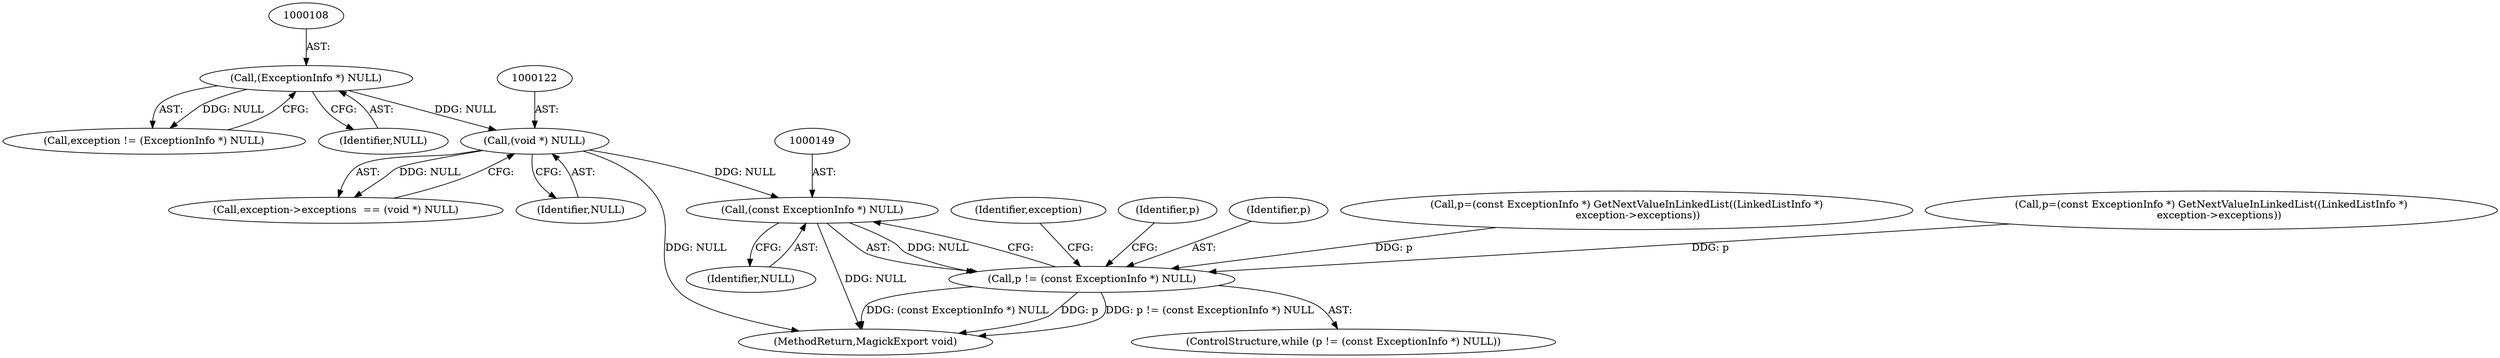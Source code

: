 digraph "1_ImageMagick_0474237508f39c4f783208123431815f1ededb76_2@del" {
"1000148" [label="(Call,(const ExceptionInfo *) NULL)"];
"1000121" [label="(Call,(void *) NULL)"];
"1000107" [label="(Call,(ExceptionInfo *) NULL)"];
"1000146" [label="(Call,p != (const ExceptionInfo *) NULL)"];
"1000224" [label="(Identifier,exception)"];
"1000117" [label="(Call,exception->exceptions  == (void *) NULL)"];
"1000146" [label="(Call,p != (const ExceptionInfo *) NULL)"];
"1000156" [label="(Identifier,p)"];
"1000107" [label="(Call,(ExceptionInfo *) NULL)"];
"1000148" [label="(Call,(const ExceptionInfo *) NULL)"];
"1000105" [label="(Call,exception != (ExceptionInfo *) NULL)"];
"1000145" [label="(ControlStructure,while (p != (const ExceptionInfo *) NULL))"];
"1000123" [label="(Identifier,NULL)"];
"1000121" [label="(Call,(void *) NULL)"];
"1000150" [label="(Identifier,NULL)"];
"1000147" [label="(Identifier,p)"];
"1000228" [label="(MethodReturn,MagickExport void)"];
"1000109" [label="(Identifier,NULL)"];
"1000212" [label="(Call,p=(const ExceptionInfo *) GetNextValueInLinkedList((LinkedListInfo *)\n       exception->exceptions))"];
"1000135" [label="(Call,p=(const ExceptionInfo *) GetNextValueInLinkedList((LinkedListInfo *)\n     exception->exceptions))"];
"1000148" -> "1000146"  [label="AST: "];
"1000148" -> "1000150"  [label="CFG: "];
"1000149" -> "1000148"  [label="AST: "];
"1000150" -> "1000148"  [label="AST: "];
"1000146" -> "1000148"  [label="CFG: "];
"1000148" -> "1000228"  [label="DDG: NULL"];
"1000148" -> "1000146"  [label="DDG: NULL"];
"1000121" -> "1000148"  [label="DDG: NULL"];
"1000121" -> "1000117"  [label="AST: "];
"1000121" -> "1000123"  [label="CFG: "];
"1000122" -> "1000121"  [label="AST: "];
"1000123" -> "1000121"  [label="AST: "];
"1000117" -> "1000121"  [label="CFG: "];
"1000121" -> "1000228"  [label="DDG: NULL"];
"1000121" -> "1000117"  [label="DDG: NULL"];
"1000107" -> "1000121"  [label="DDG: NULL"];
"1000107" -> "1000105"  [label="AST: "];
"1000107" -> "1000109"  [label="CFG: "];
"1000108" -> "1000107"  [label="AST: "];
"1000109" -> "1000107"  [label="AST: "];
"1000105" -> "1000107"  [label="CFG: "];
"1000107" -> "1000105"  [label="DDG: NULL"];
"1000146" -> "1000145"  [label="AST: "];
"1000147" -> "1000146"  [label="AST: "];
"1000156" -> "1000146"  [label="CFG: "];
"1000224" -> "1000146"  [label="CFG: "];
"1000146" -> "1000228"  [label="DDG: p != (const ExceptionInfo *) NULL"];
"1000146" -> "1000228"  [label="DDG: (const ExceptionInfo *) NULL"];
"1000146" -> "1000228"  [label="DDG: p"];
"1000212" -> "1000146"  [label="DDG: p"];
"1000135" -> "1000146"  [label="DDG: p"];
}
